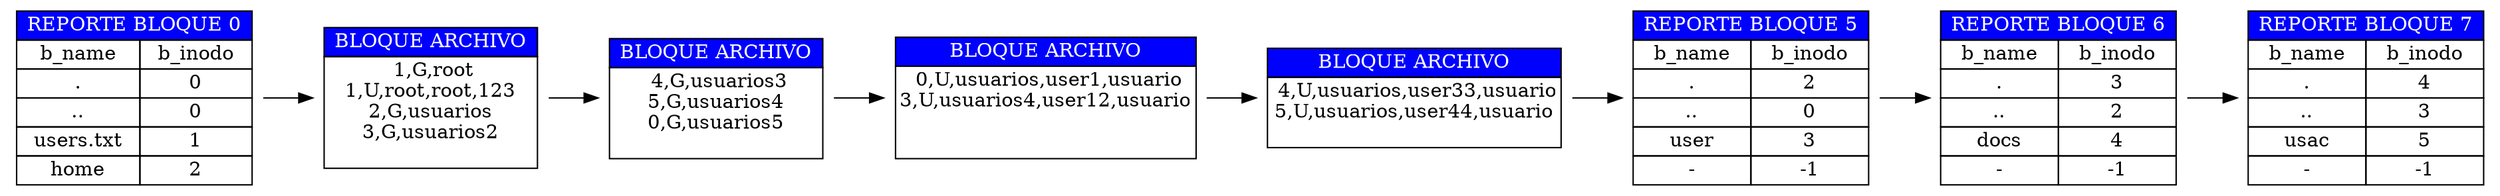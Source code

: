 digraph G {
	rankdir=LR;
	node [shape=plaintext]
	bloque0 [label=<
							<table border="0" cellborder="1" cellspacing="0">
							<tr><td colspan="2" bgcolor="#0000FF"><font color="white"> REPORTE BLOQUE 0 </font></td></tr>
	<tr><td>b_name</td><td>b_inodo</td></tr>
	<tr><td>.</td><td>0</td></tr>
	<tr><td>..</td><td>0</td></tr>
	<tr><td>users.txt</td><td>1</td></tr>
	<tr><td>home</td><td>2</td></tr>	</table>>];
bloque1 [label=<
					<table border="0" cellborder="1" cellspacing="0">
		<tr><td colspan="2" bgcolor="#0000FF"><font color="white"> BLOQUE ARCHIVO </font></td></tr>
		<tr><td colspan="2"> 1,G,root<br/>1,U,root,root,123<br/>2,G,usuarios<br/>3,G,usuarios2<br/> </td></tr>	</table>>];
bloque2 [label=<
					<table border="0" cellborder="1" cellspacing="0">
		<tr><td colspan="2" bgcolor="#0000FF"><font color="white"> BLOQUE ARCHIVO </font></td></tr>
		<tr><td colspan="2"> 4,G,usuarios3<br/>5,G,usuarios4<br/>0,G,usuarios5<br/> </td></tr>	</table>>];
bloque3 [label=<
					<table border="0" cellborder="1" cellspacing="0">
		<tr><td colspan="2" bgcolor="#0000FF"><font color="white"> BLOQUE ARCHIVO </font></td></tr>
		<tr><td colspan="2"> 0,U,usuarios,user1,usuario<br/>3,U,usuarios4,user12,usuario<br/><br/> </td></tr>	</table>>];
bloque4 [label=<
					<table border="0" cellborder="1" cellspacing="0">
		<tr><td colspan="2" bgcolor="#0000FF"><font color="white"> BLOQUE ARCHIVO </font></td></tr>
		<tr><td colspan="2"> 4,U,usuarios,user33,usuario<br/>5,U,usuarios,user44,usuario<br/> </td></tr>	</table>>];
bloque5 [label=<
							<table border="0" cellborder="1" cellspacing="0">
							<tr><td colspan="2" bgcolor="#0000FF"><font color="white"> REPORTE BLOQUE 5 </font></td></tr>
	<tr><td>b_name</td><td>b_inodo</td></tr>
	<tr><td>.</td><td>2</td></tr>
	<tr><td>..</td><td>0</td></tr>
	<tr><td>user</td><td>3</td></tr>
	<tr><td>-</td><td>-1</td></tr>	</table>>];
bloque6 [label=<
							<table border="0" cellborder="1" cellspacing="0">
							<tr><td colspan="2" bgcolor="#0000FF"><font color="white"> REPORTE BLOQUE 6 </font></td></tr>
	<tr><td>b_name</td><td>b_inodo</td></tr>
	<tr><td>.</td><td>3</td></tr>
	<tr><td>..</td><td>2</td></tr>
	<tr><td>docs</td><td>4</td></tr>
	<tr><td>-</td><td>-1</td></tr>	</table>>];
bloque7 [label=<
							<table border="0" cellborder="1" cellspacing="0">
							<tr><td colspan="2" bgcolor="#0000FF"><font color="white"> REPORTE BLOQUE 7 </font></td></tr>
	<tr><td>b_name</td><td>b_inodo</td></tr>
	<tr><td>.</td><td>4</td></tr>
	<tr><td>..</td><td>3</td></tr>
	<tr><td>usac</td><td>5</td></tr>
	<tr><td>-</td><td>-1</td></tr>	</table>>];
bloque0 -> bloque1
bloque1 -> bloque2
bloque2 -> bloque3
bloque3 -> bloque4
bloque4 -> bloque5
bloque5 -> bloque6
bloque6 -> bloque7
}